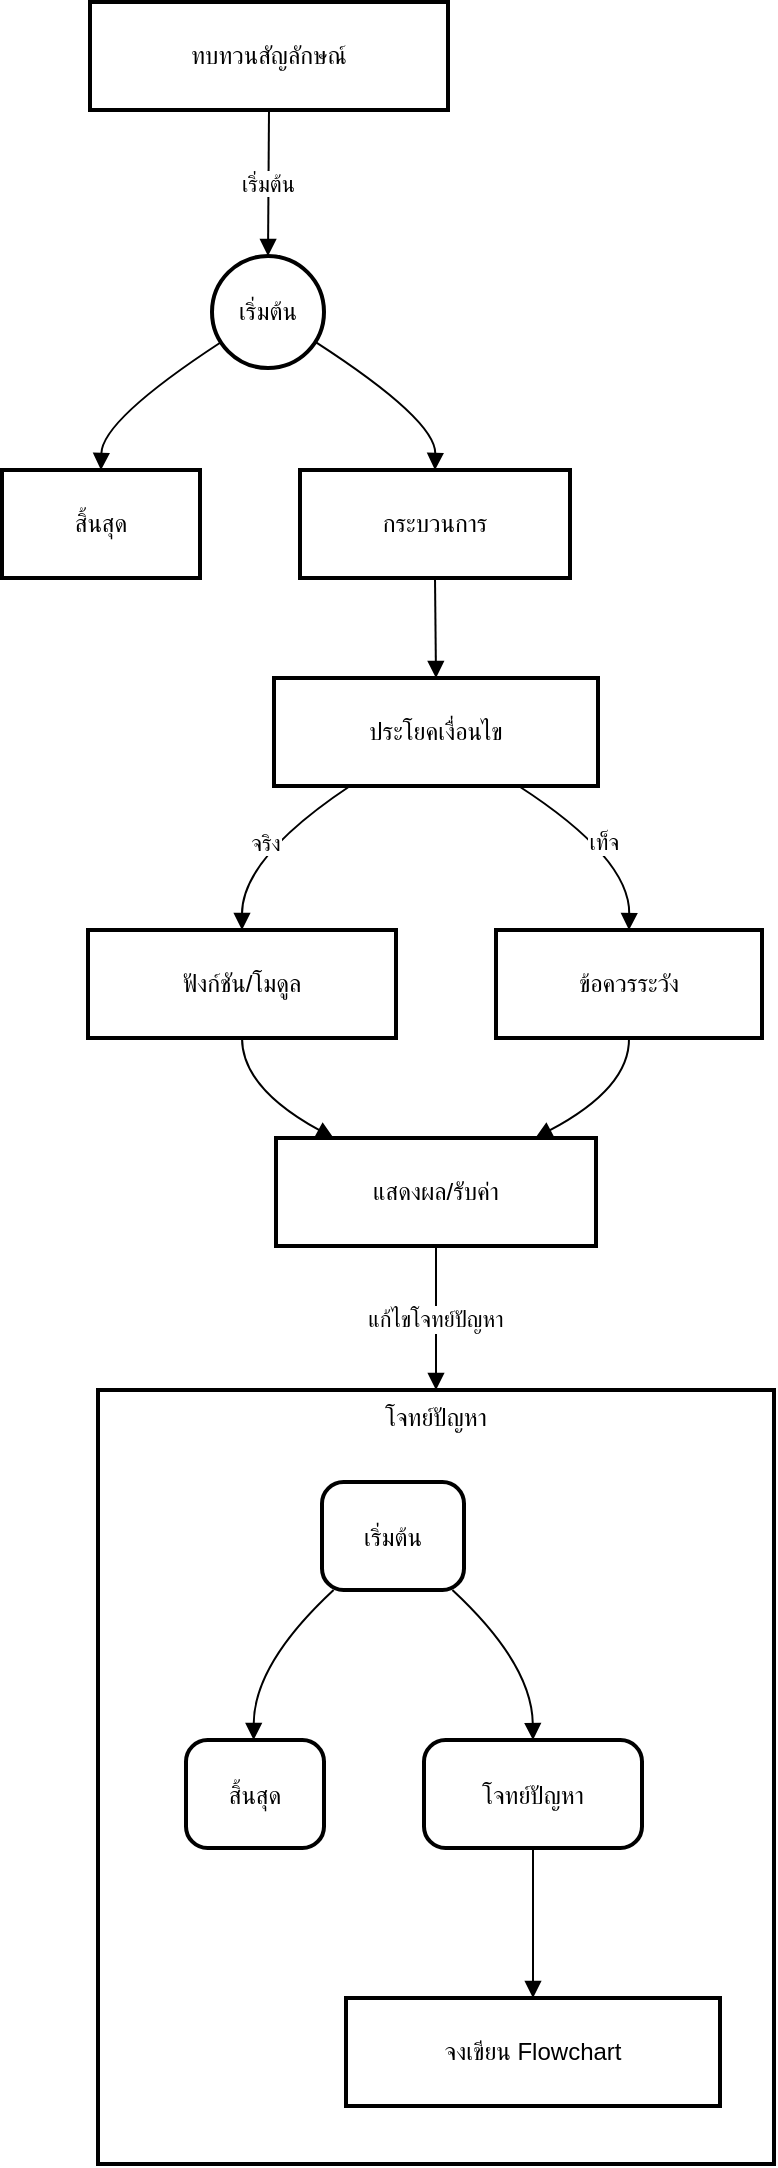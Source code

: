 <mxfile version="27.2.0">
  <diagram id="xxhR6ilDU8MkvRglCkzs" name="Page-1">
    <mxGraphModel dx="1895" dy="1022" grid="1" gridSize="10" guides="1" tooltips="1" connect="1" arrows="1" fold="1" page="1" pageScale="1" pageWidth="850" pageHeight="1100" math="0" shadow="0">
      <root>
        <mxCell id="0" />
        <mxCell id="1" parent="0" />
        <mxCell id="2" value="โจทย์ปัญหา" style="whiteSpace=wrap;strokeWidth=2;verticalAlign=top;" parent="1" vertex="1">
          <mxGeometry x="56" y="702" width="338" height="387" as="geometry" />
        </mxCell>
        <mxCell id="3" value="เริ่มต้น" style="rounded=1;arcSize=20;strokeWidth=2" parent="2" vertex="1">
          <mxGeometry x="112" y="46" width="71" height="54" as="geometry" />
        </mxCell>
        <mxCell id="4" value="สิ้นสุด" style="rounded=1;arcSize=20;strokeWidth=2" parent="2" vertex="1">
          <mxGeometry x="44" y="175" width="69" height="54" as="geometry" />
        </mxCell>
        <mxCell id="5" value="โจทย์ปัญหา" style="rounded=1;arcSize=20;strokeWidth=2" parent="2" vertex="1">
          <mxGeometry x="163" y="175" width="109" height="54" as="geometry" />
        </mxCell>
        <mxCell id="6" value="จงเขียน Flowchart" style="whiteSpace=wrap;strokeWidth=2;" parent="2" vertex="1">
          <mxGeometry x="124" y="304" width="187" height="54" as="geometry" />
        </mxCell>
        <mxCell id="7" value="" style="curved=1;startArrow=none;endArrow=block;exitX=0.09;exitY=0.99;entryX=0.49;entryY=-0.01;" parent="2" source="3" target="4" edge="1">
          <mxGeometry relative="1" as="geometry">
            <Array as="points">
              <mxPoint x="78" y="137" />
            </Array>
          </mxGeometry>
        </mxCell>
        <mxCell id="8" value="" style="curved=1;startArrow=none;endArrow=block;exitX=0.91;exitY=0.99;entryX=0.5;entryY=-0.01;" parent="2" source="3" target="5" edge="1">
          <mxGeometry relative="1" as="geometry">
            <Array as="points">
              <mxPoint x="217" y="137" />
            </Array>
          </mxGeometry>
        </mxCell>
        <mxCell id="9" value="" style="curved=1;startArrow=none;endArrow=block;exitX=0.5;exitY=0.99;entryX=0.5;entryY=-0.01;" parent="2" source="5" target="6" edge="1">
          <mxGeometry relative="1" as="geometry">
            <Array as="points" />
          </mxGeometry>
        </mxCell>
        <mxCell id="10" value="ทบทวนสัญลักษณ์" style="whiteSpace=wrap;strokeWidth=2;" parent="1" vertex="1">
          <mxGeometry x="52" y="8" width="179" height="54" as="geometry" />
        </mxCell>
        <mxCell id="11" value="เริ่มต้น" style="ellipse;aspect=fixed;strokeWidth=2;whiteSpace=wrap;" parent="1" vertex="1">
          <mxGeometry x="113" y="135" width="56" height="56" as="geometry" />
        </mxCell>
        <mxCell id="12" value="สิ้นสุด" style="whiteSpace=wrap;strokeWidth=2;" parent="1" vertex="1">
          <mxGeometry x="8" y="242" width="99" height="54" as="geometry" />
        </mxCell>
        <mxCell id="13" value="กระบวนการ" style="whiteSpace=wrap;strokeWidth=2;" parent="1" vertex="1">
          <mxGeometry x="157" y="242" width="135" height="54" as="geometry" />
        </mxCell>
        <mxCell id="14" value="ประโยคเงื่อนไข" style="whiteSpace=wrap;strokeWidth=2;" parent="1" vertex="1">
          <mxGeometry x="144" y="346" width="162" height="54" as="geometry" />
        </mxCell>
        <mxCell id="15" value="ฟังก์ชัน/โมดูล" style="whiteSpace=wrap;strokeWidth=2;" parent="1" vertex="1">
          <mxGeometry x="51" y="472" width="154" height="54" as="geometry" />
        </mxCell>
        <mxCell id="16" value="ข้อควรระวัง" style="whiteSpace=wrap;strokeWidth=2;" parent="1" vertex="1">
          <mxGeometry x="255" y="472" width="133" height="54" as="geometry" />
        </mxCell>
        <mxCell id="17" value="แสดงผล/รับค่า" style="whiteSpace=wrap;strokeWidth=2;" parent="1" vertex="1">
          <mxGeometry x="145" y="576" width="160" height="54" as="geometry" />
        </mxCell>
        <mxCell id="18" value="เริ่มต้น" style="curved=1;startArrow=none;endArrow=block;exitX=0.5;exitY=1;entryX=0.5;entryY=0;" parent="1" source="10" target="11" edge="1">
          <mxGeometry relative="1" as="geometry">
            <Array as="points" />
          </mxGeometry>
        </mxCell>
        <mxCell id="19" value="" style="curved=1;startArrow=none;endArrow=block;exitX=0;exitY=0.83;entryX=0.5;entryY=-0.01;" parent="1" source="11" target="12" edge="1">
          <mxGeometry relative="1" as="geometry">
            <Array as="points">
              <mxPoint x="58" y="217" />
            </Array>
          </mxGeometry>
        </mxCell>
        <mxCell id="20" value="" style="curved=1;startArrow=none;endArrow=block;exitX=1.01;exitY=0.83;entryX=0.5;entryY=-0.01;" parent="1" source="11" target="13" edge="1">
          <mxGeometry relative="1" as="geometry">
            <Array as="points">
              <mxPoint x="225" y="217" />
            </Array>
          </mxGeometry>
        </mxCell>
        <mxCell id="21" value="" style="curved=1;startArrow=none;endArrow=block;exitX=0.5;exitY=0.99;entryX=0.5;entryY=-0.01;" parent="1" source="13" target="14" edge="1">
          <mxGeometry relative="1" as="geometry">
            <Array as="points" />
          </mxGeometry>
        </mxCell>
        <mxCell id="22" value="จริง" style="curved=1;startArrow=none;endArrow=block;exitX=0.24;exitY=0.99;entryX=0.5;entryY=0;" parent="1" source="14" target="15" edge="1">
          <mxGeometry relative="1" as="geometry">
            <Array as="points">
              <mxPoint x="128" y="436" />
            </Array>
          </mxGeometry>
        </mxCell>
        <mxCell id="23" value="เท็จ" style="curved=1;startArrow=none;endArrow=block;exitX=0.75;exitY=0.99;entryX=0.5;entryY=0;" parent="1" source="14" target="16" edge="1">
          <mxGeometry relative="1" as="geometry">
            <Array as="points">
              <mxPoint x="322" y="436" />
            </Array>
          </mxGeometry>
        </mxCell>
        <mxCell id="24" value="" style="curved=1;startArrow=none;endArrow=block;exitX=0.5;exitY=1;entryX=0.18;entryY=0;" parent="1" source="15" target="17" edge="1">
          <mxGeometry relative="1" as="geometry">
            <Array as="points">
              <mxPoint x="128" y="551" />
            </Array>
          </mxGeometry>
        </mxCell>
        <mxCell id="25" value="" style="curved=1;startArrow=none;endArrow=block;exitX=0.5;exitY=1;entryX=0.81;entryY=0;" parent="1" source="16" target="17" edge="1">
          <mxGeometry relative="1" as="geometry">
            <Array as="points">
              <mxPoint x="322" y="551" />
            </Array>
          </mxGeometry>
        </mxCell>
        <mxCell id="26" value="แก้ไขโจทย์ปัญหา" style="curved=1;startArrow=none;endArrow=block;exitX=0.5;exitY=1;entryX=0.5;entryY=0;" parent="1" source="17" target="2" edge="1">
          <mxGeometry relative="1" as="geometry">
            <Array as="points" />
          </mxGeometry>
        </mxCell>
      </root>
    </mxGraphModel>
  </diagram>
</mxfile>
